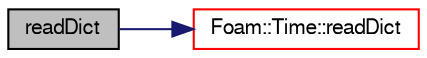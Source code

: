 digraph "readDict"
{
  bgcolor="transparent";
  edge [fontname="FreeSans",fontsize="10",labelfontname="FreeSans",labelfontsize="10"];
  node [fontname="FreeSans",fontsize="10",shape=record];
  rankdir="LR";
  Node458 [label="readDict",height=0.2,width=0.4,color="black", fillcolor="grey75", style="filled", fontcolor="black"];
  Node458 -> Node459 [color="midnightblue",fontsize="10",style="solid",fontname="FreeSans"];
  Node459 [label="Foam::Time::readDict",height=0.2,width=0.4,color="red",URL="$a26350.html#a09f8bbb748b599cf713fa2e07ec7e0b4",tooltip="Read the control dictionary and set the write controls etc. "];
}
